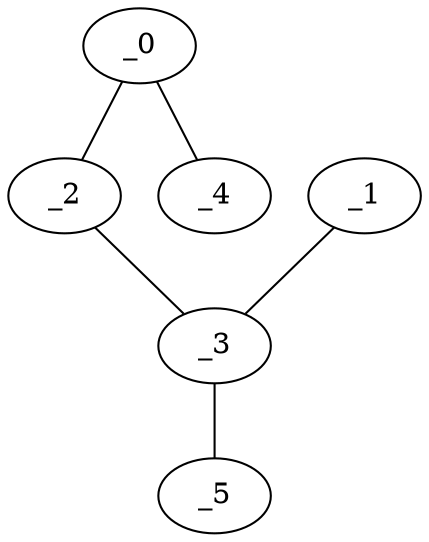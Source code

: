 graph XP1_0012 {
	_0	 [x="2.5",
		y="2.99"];
	_2	 [x="0.806891",
		y="0.0813652"];
	_0 -- _2;
	_4	 [x="2.74787",
		y="0.283326"];
	_0 -- _4;
	_1	 [x="0.228193",
		y="2.48739"];
	_3	 [x="2.49",
		y="0.5"];
	_1 -- _3;
	_2 -- _3;
	_5	 [x="2.92683",
		y="0.269315"];
	_3 -- _5;
}
